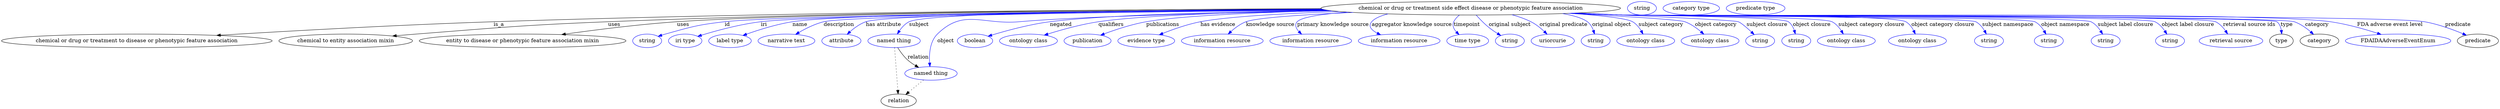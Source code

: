 digraph {
	graph [bb="0,0,6632,283"];
	node [label="\N"];
	"chemical or drug or treatment side effect disease or phenotypic feature association"	[height=0.5,
		label="chemical or drug or treatment side effect disease or phenotypic feature association",
		pos="3901.4,265",
		width=11.049];
	"chemical or drug or treatment to disease or phenotypic feature association"	[height=0.5,
		pos="359.42,178",
		width=9.9838];
	"chemical or drug or treatment side effect disease or phenotypic feature association" -> "chemical or drug or treatment to disease or phenotypic feature association"	[label=is_a,
		lp="1321.4,221.5",
		pos="e,571.57,192.57 3505,263.48 2996,261.69 2085.7,254.77 1307.4,229 1058.8,220.77 773.84,204.87 581.79,193.2"];
	"chemical to entity association mixin"	[height=0.5,
		pos="914.42,178",
		width=4.9287];
	"chemical or drug or treatment side effect disease or phenotypic feature association" -> "chemical to entity association mixin"	[label=uses,
		lp="1627.9,221.5",
		pos="e,1039.4,190.81 3504.4,263.87 3047.6,262.34 2275,255.52 1611.4,229 1384.5,219.93 1327.9,213.62 1101.4,196 1084.6,194.69 1067,193.22 \
1049.6,191.71"];
	"entity to disease or phenotypic feature association mixin"	[height=0.5,
		pos="1384.4,178",
		width=7.6188];
	"chemical or drug or treatment side effect disease or phenotypic feature association" -> "entity to disease or phenotypic feature association mixin"	[label=uses,
		lp="1810.9,221.5",
		pos="e,1488.2,194.7 3507.7,262.39 2992,259.42 2115.8,251.2 1794.4,229 1694,222.06 1580.4,207.69 1498.3,196.13"];
	id	[color=blue,
		height=0.5,
		label=string,
		pos="1715.4,178",
		width=1.0652];
	"chemical or drug or treatment side effect disease or phenotypic feature association" -> id	[color=blue,
		label=id,
		lp="1928.4,221.5",
		pos="e,1744.4,189.97 3513,261.06 2981.1,256.43 2074.3,246.16 1921.4,229 1850.1,221 1832.5,215.35 1763.4,196 1760.3,195.13 1757.1,194.16 \
1753.9,193.14",
		style=solid];
	iri	[color=blue,
		height=0.5,
		label="iri type",
		pos="1816.4,178",
		width=1.2277];
	"chemical or drug or treatment side effect disease or phenotypic feature association" -> iri	[color=blue,
		label=iri,
		lp="2024.4,221.5",
		pos="e,1849.6,190.01 3513.4,260.99 3004.8,256.39 2160.1,246.28 2016.4,229 1961.2,222.36 1899.4,205.37 1859.3,193.03",
		style=solid];
	name	[color=blue,
		height=0.5,
		label="label type",
		pos="1935.4,178",
		width=1.5707];
	"chemical or drug or treatment side effect disease or phenotypic feature association" -> name	[color=blue,
		label=name,
		lp="2120.4,221.5",
		pos="e,1969.5,192.36 3508.9,262.08 3020.8,258.81 2235,250.28 2100.4,229 2058.4,222.35 2012.1,207.65 1979.3,195.9",
		style=solid];
	description	[color=blue,
		height=0.5,
		label="narrative text",
		pos="2085.4,178",
		width=2.0943];
	"chemical or drug or treatment side effect disease or phenotypic feature association" -> description	[color=blue,
		label=description,
		lp="2223.9,221.5",
		pos="e,2109.6,195.24 3516.2,260.51 3029.4,255.46 2246.8,244.93 2183.4,229 2160.4,223.23 2136.7,211.31 2118.4,200.56",
		style=solid];
	"has attribute"	[color=blue,
		height=0.5,
		label=attribute,
		pos="2230.4,178",
		width=1.4443];
	"chemical or drug or treatment side effect disease or phenotypic feature association" -> "has attribute"	[color=blue,
		label="has attribute",
		lp="2342.4,221.5",
		pos="e,2245.8,195.42 3510.4,261.57 3053.4,257.82 2351.8,248.87 2295.4,229 2279.7,223.46 2264.8,212.55 2253.2,202.32",
		style=solid];
	subject	[color=blue,
		height=0.5,
		label="named thing",
		pos="2370.4,178",
		width=1.9318];
	"chemical or drug or treatment side effect disease or phenotypic feature association" -> subject	[color=blue,
		label=subject,
		lp="2436.4,221.5",
		pos="e,2379,196.24 3506,262.96 3080.9,260.6 2458.9,253.03 2410.4,229 2399.7,223.71 2391,214.09 2384.4,204.68",
		style=solid];
	object	[color=blue,
		height=0.5,
		label="named thing",
		pos="2468.4,91",
		width=1.9318];
	"chemical or drug or treatment side effect disease or phenotypic feature association" -> object	[color=blue,
		label=object,
		lp="2507.4,178",
		pos="e,2465.7,109.09 3533.1,258.16 3241.3,252.61 2857.6,243.02 2702.4,229 2605.3,220.23 2554.8,264.6 2485.4,196 2465.5,176.25 2463.3,\
142.8 2464.8,119.17",
		style=solid];
	negated	[color=blue,
		height=0.5,
		label=boolean,
		pos="2585.4,178",
		width=1.2999];
	"chemical or drug or treatment side effect disease or phenotypic feature association" -> negated	[color=blue,
		label=negated,
		lp="2812.4,221.5",
		pos="e,2620,190.39 3519.3,259.98 3252.7,255.66 2920.9,246.84 2783.4,229 2729.6,222.02 2669.4,205.52 2629.6,193.37",
		style=solid];
	qualifiers	[color=blue,
		height=0.5,
		label="ontology class",
		pos="2726.4,178",
		width=2.1304];
	"chemical or drug or treatment side effect disease or phenotypic feature association" -> qualifiers	[color=blue,
		label=qualifiers,
		lp="2945.9,221.5",
		pos="e,2768.3,193.2 3523,259.45 3294.9,254.97 3026.9,246.18 2912.4,229 2866.1,222.05 2814.8,207.75 2777.9,196.22",
		style=solid];
	publications	[color=blue,
		height=0.5,
		label=publication,
		pos="2883.4,178",
		width=1.7332];
	"chemical or drug or treatment side effect disease or phenotypic feature association" -> publications	[color=blue,
		label=publications,
		lp="3083.4,221.5",
		pos="e,2918,193.08 3528.2,258.73 3339.7,254.08 3131.7,245.35 3039.4,229 3000.8,222.15 2958.4,208.15 2927.6,196.7",
		style=solid];
	"has evidence"	[color=blue,
		height=0.5,
		label="evidence type",
		pos="3039.4,178",
		width=2.0943];
	"chemical or drug or treatment side effect disease or phenotypic feature association" -> "has evidence"	[color=blue,
		label="has evidence",
		lp="3229.9,221.5",
		pos="e,3073.9,194.09 3553,256.3 3406.6,251.14 3254,242.68 3183.4,229 3148.9,222.31 3111.4,209.1 3083.4,197.94",
		style=solid];
	"knowledge source"	[color=blue,
		height=0.5,
		label="information resource",
		pos="3241.4,178",
		width=3.015];
	"chemical or drug or treatment side effect disease or phenotypic feature association" -> "knowledge source"	[color=blue,
		label="knowledge source",
		lp="3368.9,221.5",
		pos="e,3257,195.95 3589.2,253.81 3459.7,248.06 3332.8,239.82 3304.4,229 3289.6,223.35 3275.6,212.89 3264.5,202.99",
		style=solid];
	"primary knowledge source"	[color=blue,
		height=0.5,
		label="information resource",
		pos="3476.4,178",
		width=3.015];
	"chemical or drug or treatment side effect disease or phenotypic feature association" -> "primary knowledge source"	[color=blue,
		label="primary knowledge source",
		lp="3535.4,221.5",
		pos="e,3452.2,195.77 3574.4,254.73 3506.6,249.55 3452,241.49 3440.4,229 3433,220.97 3437.2,211.37 3445,202.74",
		style=solid];
	"aggregator knowledge source"	[color=blue,
		height=0.5,
		label="information resource",
		pos="3711.4,178",
		width=3.015];
	"chemical or drug or treatment side effect disease or phenotypic feature association" -> "aggregator knowledge source"	[color=blue,
		label="aggregator knowledge source",
		lp="3744.9,221.5",
		pos="e,3662.2,194.17 3681.9,249.98 3662,244.87 3646.3,238.05 3638.4,229 3628,217.1 3637.8,206.69 3653.2,198.49",
		style=solid];
	timepoint	[color=blue,
		height=0.5,
		label="time type",
		pos="3893.4,178",
		width=1.5346];
	"chemical or drug or treatment side effect disease or phenotypic feature association" -> timepoint	[color=blue,
		label=timepoint,
		lp="3891.4,221.5",
		pos="e,3870.6,194.47 3871.3,246.83 3865.3,241.89 3859.8,235.93 3856.4,229 3851.7,219.42 3856.2,209.79 3863.4,201.57",
		style=solid];
	"original subject"	[color=blue,
		height=0.5,
		label=string,
		pos="4005.4,178",
		width=1.0652];
	"chemical or drug or treatment side effect disease or phenotypic feature association" -> "original subject"	[color=blue,
		label="original subject",
		lp="4005.4,221.5",
		pos="e,3981.4,192.24 3916,246.75 3925.1,236.6 3937.3,223.86 3949.4,214 3956.6,208.17 3964.8,202.54 3972.7,197.56",
		style=solid];
	"original predicate"	[color=blue,
		height=0.5,
		label=uriorcurie,
		pos="4119.4,178",
		width=1.5887];
	"chemical or drug or treatment side effect disease or phenotypic feature association" -> "original predicate"	[color=blue,
		label="original predicate",
		lp="4147.9,221.5",
		pos="e,4104.3,195.85 4011.1,247.63 4028.4,242.9 4045.8,236.82 4061.4,229 4074.5,222.46 4087,212.32 4097.1,202.87",
		style=solid];
	"original object"	[color=blue,
		height=0.5,
		label=string,
		pos="4233.4,178",
		width=1.0652];
	"chemical or drug or treatment side effect disease or phenotypic feature association" -> "original object"	[color=blue,
		label="original object",
		lp="4275.9,221.5",
		pos="e,4230.4,196.13 4145.7,250.74 4174.5,245.61 4198.4,238.59 4211.4,229 4219.1,223.36 4224.1,214.47 4227.4,205.74",
		style=solid];
	"subject category"	[color=blue,
		height=0.5,
		label="ontology class",
		pos="4366.4,178",
		width=2.1304];
	"chemical or drug or treatment side effect disease or phenotypic feature association" -> "subject category"	[color=blue,
		label="subject category",
		lp="4406.9,221.5",
		pos="e,4359.3,195.95 4164.2,251.47 4243.9,245.91 4314.9,238.45 4331.4,229 4341.1,223.47 4348.7,214.06 4354.3,204.89",
		style=solid];
	"object category"	[color=blue,
		height=0.5,
		label="ontology class",
		pos="4537.4,178",
		width=2.1304];
	"chemical or drug or treatment side effect disease or phenotypic feature association" -> "object category"	[color=blue,
		label="object category",
		lp="4552.9,221.5",
		pos="e,4520.9,195.7 4160.6,251.34 4303.4,243.8 4455,234.64 4470.4,229 4486.1,223.24 4501.3,212.51 4513.2,202.47",
		style=solid];
	"subject closure"	[color=blue,
		height=0.5,
		label=string,
		pos="4670.4,178",
		width=1.0652];
	"chemical or drug or treatment side effect disease or phenotypic feature association" -> "subject closure"	[color=blue,
		label="subject closure",
		lp="4688.9,221.5",
		pos="e,4654.7,194.68 4182.2,252.25 4376.5,243.78 4602,233.15 4612.4,229 4620.3,225.85 4634.7,213.43 4647.2,201.76",
		style=solid];
	"object closure"	[color=blue,
		height=0.5,
		label=string,
		pos="4766.4,178",
		width=1.0652];
	"chemical or drug or treatment side effect disease or phenotypic feature association" -> "object closure"	[color=blue,
		label="object closure",
		lp="4807.4,221.5",
		pos="e,4763.9,196.35 4182.2,252.25 4224.5,250.49 4267.6,248.69 4308.4,247 4332.7,245.99 4725.5,242.86 4745.4,229 4753.2,223.61 4758.1,\
214.78 4761.2,206.02",
		style=solid];
	"subject category closure"	[color=blue,
		height=0.5,
		label="ontology class",
		pos="4899.4,178",
		width=2.1304];
	"chemical or drug or treatment side effect disease or phenotypic feature association" -> "subject category closure"	[color=blue,
		label="subject category closure",
		lp="4965.9,221.5",
		pos="e,4891.4,196.18 4178.6,252.08 4222.1,250.31 4266.5,248.56 4308.4,247 4339.1,245.86 4834.1,243.11 4861.4,229 4871.7,223.69 4880,214.2 \
4886.2,204.89",
		style=solid];
	"object category closure"	[color=blue,
		height=0.5,
		label="ontology class",
		pos="5088.4,178",
		width=2.1304];
	"chemical or drug or treatment side effect disease or phenotypic feature association" -> "object category closure"	[color=blue,
		label="object category closure",
		lp="5155.9,221.5",
		pos="e,5082.7,196.12 4174.8,251.92 4219.4,250.13 4265.2,248.42 4308.4,247 4350,245.63 5021.3,249.68 5057.4,229 5066.6,223.73 5073.5,214.5 \
5078.3,205.39",
		style=solid];
	"subject namespace"	[color=blue,
		height=0.5,
		label=string,
		pos="5278.4,178",
		width=1.0652];
	"chemical or drug or treatment side effect disease or phenotypic feature association" -> "subject namespace"	[color=blue,
		label="subject namespace",
		lp="5328.4,221.5",
		pos="e,5271.4,196.2 4172.6,251.82 4217.9,250.03 4264.5,248.34 4308.4,247 4334.4,246.21 5220.5,241.22 5243.4,229 5253.2,223.77 5260.9,\
214.42 5266.5,205.2",
		style=solid];
	"object namespace"	[color=blue,
		height=0.5,
		label=string,
		pos="5437.4,178",
		width=1.0652];
	"chemical or drug or treatment side effect disease or phenotypic feature association" -> "object namespace"	[color=blue,
		label="object namespace",
		lp="5481.4,221.5",
		pos="e,5430.1,195.74 4171.2,251.77 4217,249.97 4264.1,248.29 4308.4,247 4338.7,246.12 5373.4,242.88 5400.4,229 5410.8,223.68 5418.9,214 \
5425,204.57",
		style=solid];
	"subject label closure"	[color=blue,
		height=0.5,
		label=string,
		pos="5588.4,178",
		width=1.0652];
	"chemical or drug or treatment side effect disease or phenotypic feature association" -> "subject label closure"	[color=blue,
		label="subject label closure",
		lp="5641.4,221.5",
		pos="e,5580.4,195.77 4170.4,251.73 4216.4,249.93 4263.8,248.26 4308.4,247 4342.9,246.03 5518.5,244.35 5549.4,229 5560.1,223.67 5568.8,\
213.85 5575.2,204.31",
		style=solid];
	"object label closure"	[color=blue,
		height=0.5,
		label=string,
		pos="5759.4,178",
		width=1.0652];
	"chemical or drug or treatment side effect disease or phenotypic feature association" -> "object label closure"	[color=blue,
		label="object label closure",
		lp="5806.9,221.5",
		pos="e,5751.1,195.79 4169.6,251.69 4215.9,249.89 4263.5,248.22 4308.4,247 4347.6,245.93 5684.2,246.2 5719.4,229 5730.3,223.7 5739.1,213.88 \
5745.7,204.34",
		style=solid];
	"retrieval source ids"	[color=blue,
		height=0.5,
		label="retrieval source",
		pos="5921.4,178",
		width=2.347];
	"chemical or drug or treatment side effect disease or phenotypic feature association" -> "retrieval source ids"	[color=blue,
		label="retrieval source ids",
		lp="5969.9,221.5",
		pos="e,5912.5,196.3 4169,251.67 4215.5,249.86 4263.3,248.2 4308.4,247 4352.1,245.84 5841.1,247.9 5880.4,229 5891.3,223.79 5900.2,214.18 \
5907,204.76",
		style=solid];
	type	[height=0.5,
		pos="6055.4,178",
		width=0.86659];
	"chemical or drug or treatment side effect disease or phenotypic feature association" -> type	[color=blue,
		label=type,
		lp="6069.4,221.5",
		pos="e,6056.3,196.18 4168.5,251.65 4215.1,249.83 4263.2,248.18 4308.4,247 4332.5,246.37 6024.6,244.02 6043.4,229 6050.3,223.54 6053.6,\
214.92 6055.2,206.37",
		style=solid];
	category	[height=0.5,
		pos="6156.4,178",
		width=1.4263];
	"chemical or drug or treatment side effect disease or phenotypic feature association" -> category	[color=blue,
		label=category,
		lp="6149.9,221.5",
		pos="e,6140.8,195.25 4168.2,251.65 4214.9,249.83 4263.1,248.18 4308.4,247 4357.9,245.72 6042.5,244.83 6089.4,229 6105.6,223.53 6121.1,\
212.51 6133.1,202.2",
		style=solid];
	"FDA adverse event level"	[color=blue,
		height=0.5,
		label=FDAIDAAdverseEventEnum,
		pos="6365.4,178",
		width=3.8816];
	"chemical or drug or treatment side effect disease or phenotypic feature association" -> "FDA adverse event level"	[color=blue,
		label="FDA adverse event level",
		lp="6343.9,221.5",
		pos="e,6320.2,195.09 4168.2,251.63 4214.9,249.81 4263.1,248.16 4308.4,247 4516.9,241.65 5978.9,258.16 6185.4,229 6228.3,222.95 6275.4,\
209.62 6310.6,198.24",
		style=solid];
	predicate	[height=0.5,
		pos="6577.4,178",
		width=1.5165];
	"chemical or drug or treatment side effect disease or phenotypic feature association" -> predicate	[color=blue,
		label=predicate,
		lp="6524.4,221.5",
		pos="e,6546.9,193.06 4167.6,251.61 4214.5,249.79 4262.9,248.14 4308.4,247 4426.6,244.03 6319,249.4 6435.4,229 6471,222.76 6509.5,208.69 \
6537.5,197.06",
		style=solid];
	subject -> object	[label=relation,
		lp="2434.4,134.5",
		pos="e,2435.8,107 2380.2,159.8 2386.7,149.42 2395.9,136.42 2406.4,127 2412.5,121.55 2419.6,116.58 2426.7,112.21"];
	relation	[height=0.5,
		pos="2382.4,18",
		width=1.2999];
	subject -> relation	[pos="e,2381.1,36.188 2371.7,159.79 2373.8,132.48 2377.9,78.994 2380.3,46.38",
		style=dotted];
	object -> relation	[pos="e,2401.4,34.647 2448.5,73.533 2436.8,63.922 2422,51.669 2409.3,41.213",
		style=dotted];
	association_type	[color=blue,
		height=0.5,
		label=string,
		pos="4355.4,265",
		width=1.0652];
	association_category	[color=blue,
		height=0.5,
		label="category type",
		pos="4486.4,265",
		width=2.0762];
	"chemical or drug or treatment side effect disease or phenotypic feature association_predicate"	[color=blue,
		height=0.5,
		label="predicate type",
		pos="4657.4,265",
		width=2.1665];
}
